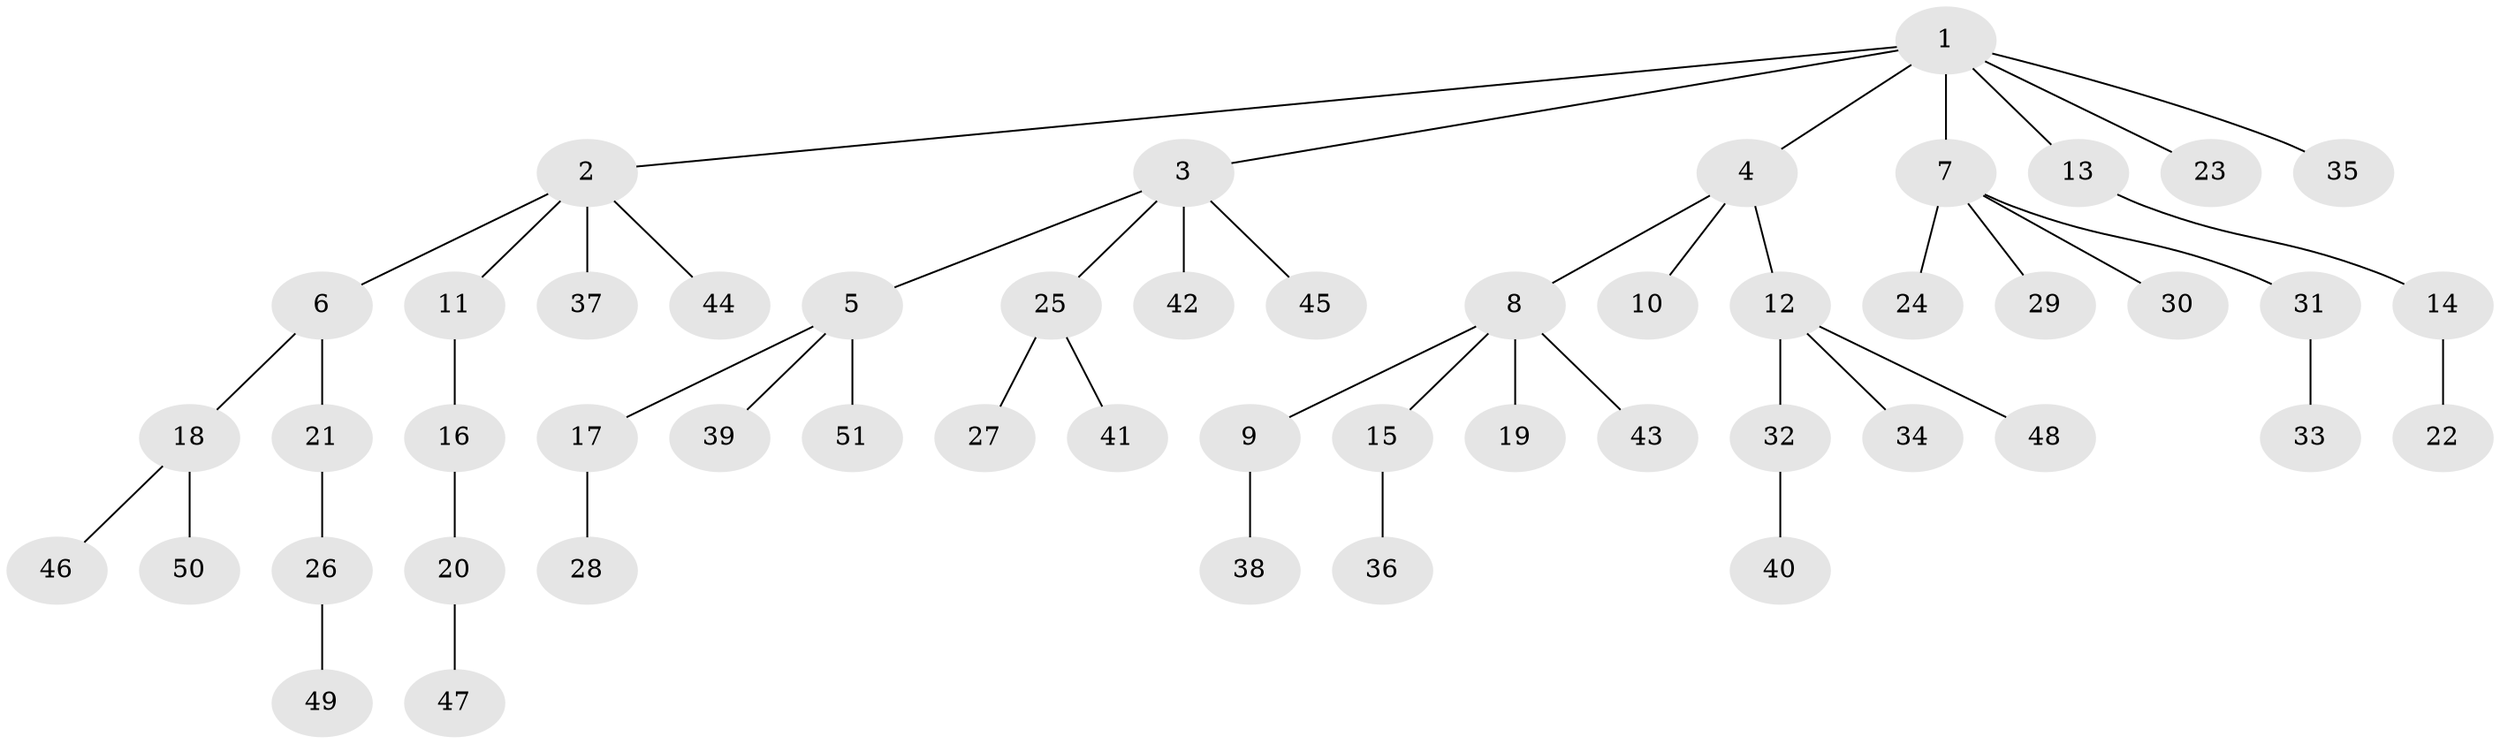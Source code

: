 // coarse degree distribution, {2: 0.1, 1: 0.8, 4: 0.06666666666666667, 20: 0.03333333333333333}
// Generated by graph-tools (version 1.1) at 2025/56/03/04/25 21:56:12]
// undirected, 51 vertices, 50 edges
graph export_dot {
graph [start="1"]
  node [color=gray90,style=filled];
  1;
  2;
  3;
  4;
  5;
  6;
  7;
  8;
  9;
  10;
  11;
  12;
  13;
  14;
  15;
  16;
  17;
  18;
  19;
  20;
  21;
  22;
  23;
  24;
  25;
  26;
  27;
  28;
  29;
  30;
  31;
  32;
  33;
  34;
  35;
  36;
  37;
  38;
  39;
  40;
  41;
  42;
  43;
  44;
  45;
  46;
  47;
  48;
  49;
  50;
  51;
  1 -- 2;
  1 -- 3;
  1 -- 4;
  1 -- 7;
  1 -- 13;
  1 -- 23;
  1 -- 35;
  2 -- 6;
  2 -- 11;
  2 -- 37;
  2 -- 44;
  3 -- 5;
  3 -- 25;
  3 -- 42;
  3 -- 45;
  4 -- 8;
  4 -- 10;
  4 -- 12;
  5 -- 17;
  5 -- 39;
  5 -- 51;
  6 -- 18;
  6 -- 21;
  7 -- 24;
  7 -- 29;
  7 -- 30;
  7 -- 31;
  8 -- 9;
  8 -- 15;
  8 -- 19;
  8 -- 43;
  9 -- 38;
  11 -- 16;
  12 -- 32;
  12 -- 34;
  12 -- 48;
  13 -- 14;
  14 -- 22;
  15 -- 36;
  16 -- 20;
  17 -- 28;
  18 -- 46;
  18 -- 50;
  20 -- 47;
  21 -- 26;
  25 -- 27;
  25 -- 41;
  26 -- 49;
  31 -- 33;
  32 -- 40;
}
